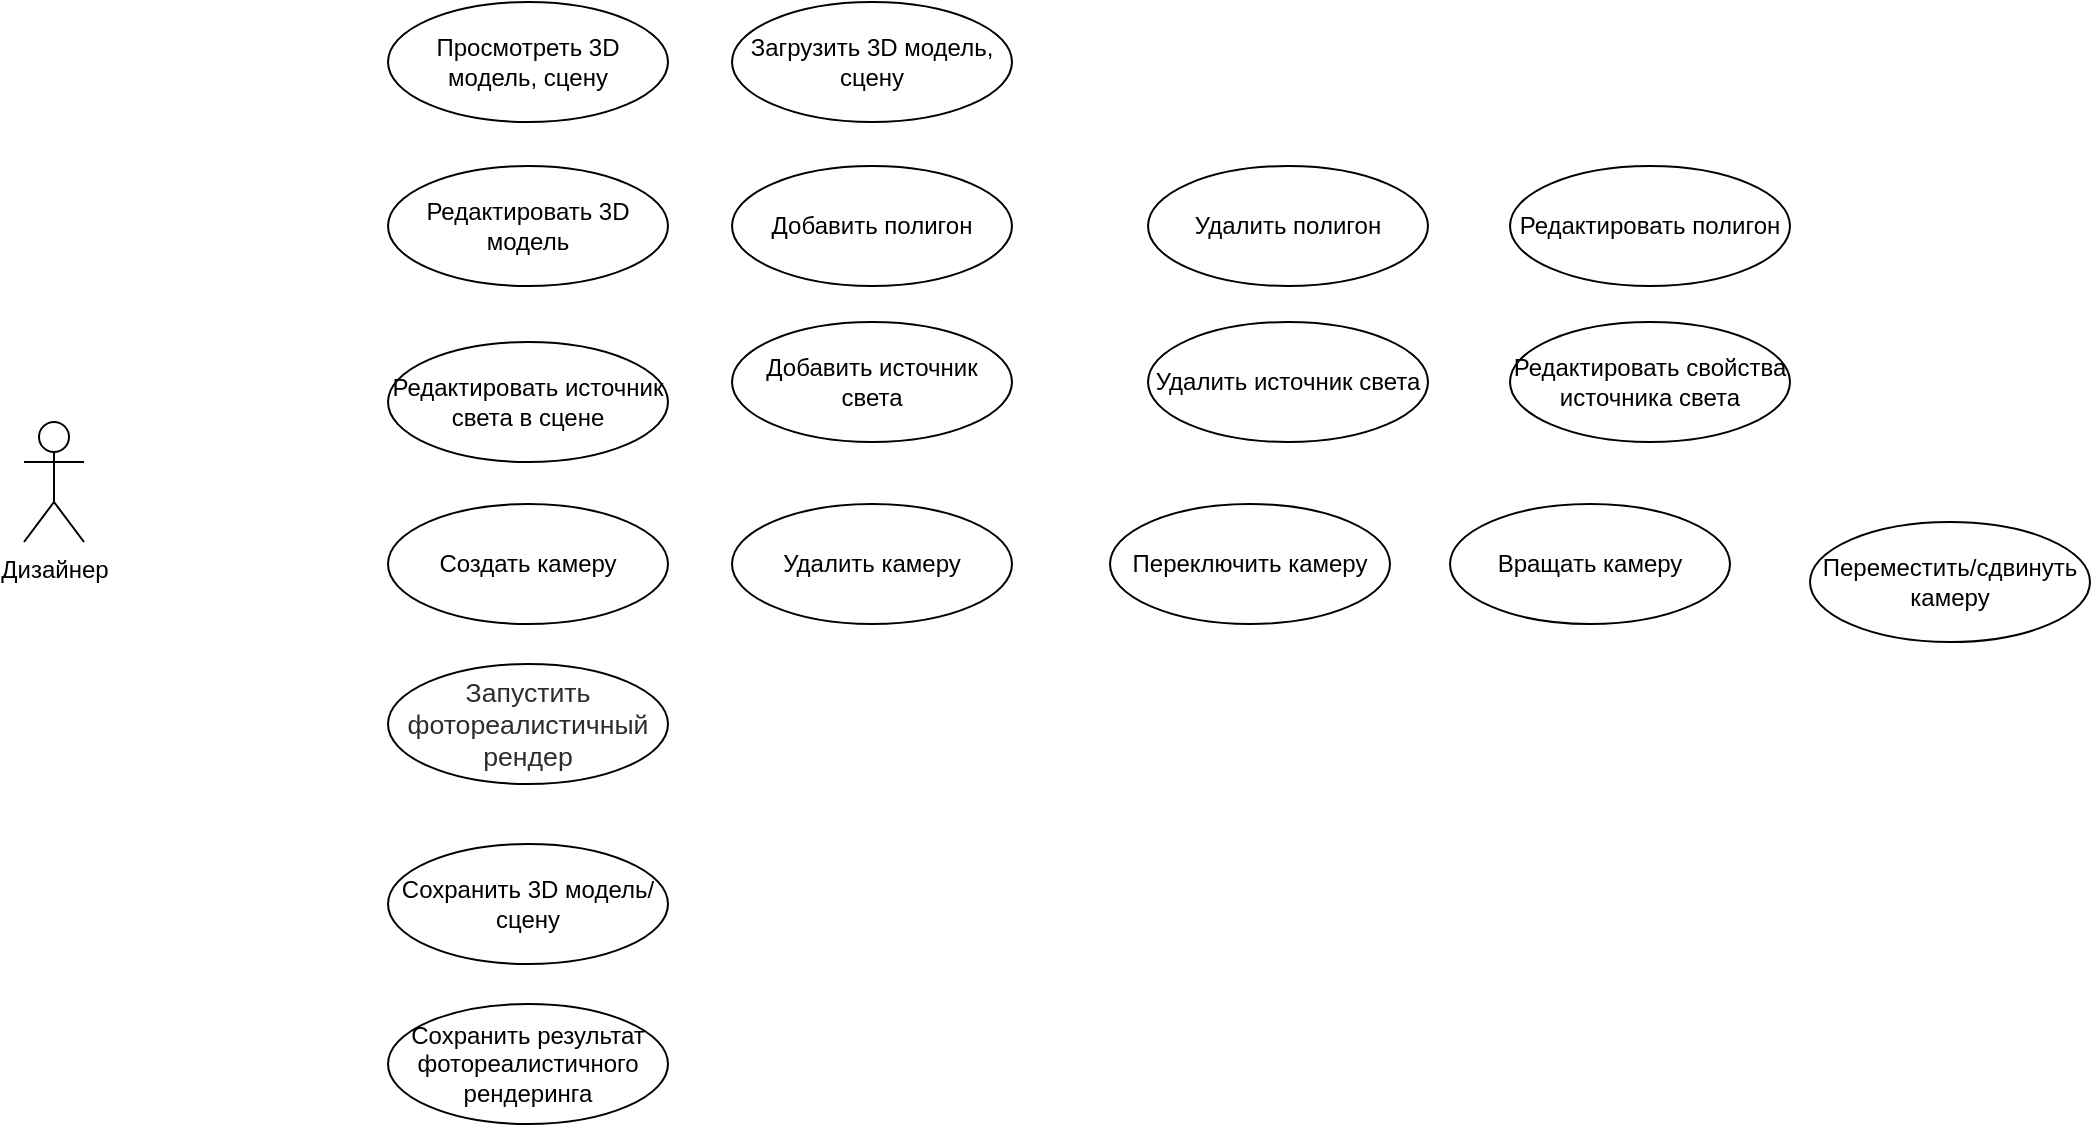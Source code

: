 <mxfile version="14.6.6" type="github">
  <diagram id="TTeWuGK_N1w3ZF10THAs" name="Page-1">
    <mxGraphModel dx="868" dy="482" grid="1" gridSize="10" guides="1" tooltips="1" connect="1" arrows="1" fold="1" page="1" pageScale="1" pageWidth="827" pageHeight="1169" math="0" shadow="0">
      <root>
        <mxCell id="0" />
        <mxCell id="1" parent="0" />
        <mxCell id="73fXxVTonlHXJbU47xhf-3" value="Загрузить 3D модель, сцену" style="ellipse;whiteSpace=wrap;html=1;" parent="1" vertex="1">
          <mxGeometry x="414" y="240" width="140" height="60" as="geometry" />
        </mxCell>
        <mxCell id="73fXxVTonlHXJbU47xhf-4" value="Дизайнер" style="shape=umlActor;verticalLabelPosition=bottom;verticalAlign=top;html=1;" parent="1" vertex="1">
          <mxGeometry x="60" y="450" width="30" height="60" as="geometry" />
        </mxCell>
        <mxCell id="239sjALaaFQrel0IKYAk-14" value="Просмотреть 3D модель, сцену" style="ellipse;whiteSpace=wrap;html=1;" parent="1" vertex="1">
          <mxGeometry x="242" y="240" width="140" height="60" as="geometry" />
        </mxCell>
        <mxCell id="239sjALaaFQrel0IKYAk-20" value="Создать камеру" style="ellipse;whiteSpace=wrap;html=1;" parent="1" vertex="1">
          <mxGeometry x="242" y="491" width="140" height="60" as="geometry" />
        </mxCell>
        <mxCell id="239sjALaaFQrel0IKYAk-21" value="Редактировать 3D модель" style="ellipse;whiteSpace=wrap;html=1;" parent="1" vertex="1">
          <mxGeometry x="242" y="322" width="140" height="60" as="geometry" />
        </mxCell>
        <mxCell id="239sjALaaFQrel0IKYAk-22" value="Сохранить 3D модель/сцену" style="ellipse;whiteSpace=wrap;html=1;" parent="1" vertex="1">
          <mxGeometry x="242" y="661" width="140" height="60" as="geometry" />
        </mxCell>
        <mxCell id="239sjALaaFQrel0IKYAk-23" value="Сохранить результат фотореалистичного рендеринга" style="ellipse;whiteSpace=wrap;html=1;" parent="1" vertex="1">
          <mxGeometry x="242" y="741" width="140" height="60" as="geometry" />
        </mxCell>
        <mxCell id="239sjALaaFQrel0IKYAk-24" value="Переместить/сдвинуть камеру" style="ellipse;whiteSpace=wrap;html=1;" parent="1" vertex="1">
          <mxGeometry x="953" y="500" width="140" height="60" as="geometry" />
        </mxCell>
        <mxCell id="239sjALaaFQrel0IKYAk-25" value="Вращать камеру" style="ellipse;whiteSpace=wrap;html=1;" parent="1" vertex="1">
          <mxGeometry x="773" y="491" width="140" height="60" as="geometry" />
        </mxCell>
        <mxCell id="239sjALaaFQrel0IKYAk-26" value="Переключить камеру" style="ellipse;whiteSpace=wrap;html=1;" parent="1" vertex="1">
          <mxGeometry x="603" y="491" width="140" height="60" as="geometry" />
        </mxCell>
        <mxCell id="239sjALaaFQrel0IKYAk-27" value="Удалить камеру" style="ellipse;whiteSpace=wrap;html=1;" parent="1" vertex="1">
          <mxGeometry x="414" y="491" width="140" height="60" as="geometry" />
        </mxCell>
        <mxCell id="239sjALaaFQrel0IKYAk-28" value="Редактировать источник света в сцене" style="ellipse;whiteSpace=wrap;html=1;" parent="1" vertex="1">
          <mxGeometry x="242" y="410" width="140" height="60" as="geometry" />
        </mxCell>
        <mxCell id="239sjALaaFQrel0IKYAk-29" value="&lt;span id=&quot;docs-internal-guid-07935baf-7fff-c7c5-6f66-7052401fd73c&quot;&gt;&lt;span style=&quot;font-size: 10pt ; font-family: &amp;#34;arial&amp;#34; ; color: rgb(44 , 45 , 48) ; background-color: transparent ; vertical-align: baseline&quot;&gt;Запустить фотореалистичный рендер&lt;/span&gt;&lt;/span&gt;" style="ellipse;whiteSpace=wrap;html=1;" parent="1" vertex="1">
          <mxGeometry x="242" y="571" width="140" height="60" as="geometry" />
        </mxCell>
        <mxCell id="_-vxPhsxK2PhKh6058z0-1" value="Добавить полигон" style="ellipse;whiteSpace=wrap;html=1;" parent="1" vertex="1">
          <mxGeometry x="414" y="322" width="140" height="60" as="geometry" />
        </mxCell>
        <mxCell id="_-vxPhsxK2PhKh6058z0-2" value="Удалить полигон" style="ellipse;whiteSpace=wrap;html=1;" parent="1" vertex="1">
          <mxGeometry x="622" y="322" width="140" height="60" as="geometry" />
        </mxCell>
        <mxCell id="_-vxPhsxK2PhKh6058z0-3" value="Редактировать полигон" style="ellipse;whiteSpace=wrap;html=1;" parent="1" vertex="1">
          <mxGeometry x="803" y="322" width="140" height="60" as="geometry" />
        </mxCell>
        <mxCell id="_-vxPhsxK2PhKh6058z0-4" value="Добавить источник света" style="ellipse;whiteSpace=wrap;html=1;" parent="1" vertex="1">
          <mxGeometry x="414" y="400" width="140" height="60" as="geometry" />
        </mxCell>
        <mxCell id="_-vxPhsxK2PhKh6058z0-5" value="Удалить источник света" style="ellipse;whiteSpace=wrap;html=1;" parent="1" vertex="1">
          <mxGeometry x="622" y="400" width="140" height="60" as="geometry" />
        </mxCell>
        <mxCell id="_-vxPhsxK2PhKh6058z0-6" value="Редактировать свойства источника света" style="ellipse;whiteSpace=wrap;html=1;" parent="1" vertex="1">
          <mxGeometry x="803" y="400" width="140" height="60" as="geometry" />
        </mxCell>
      </root>
    </mxGraphModel>
  </diagram>
</mxfile>
